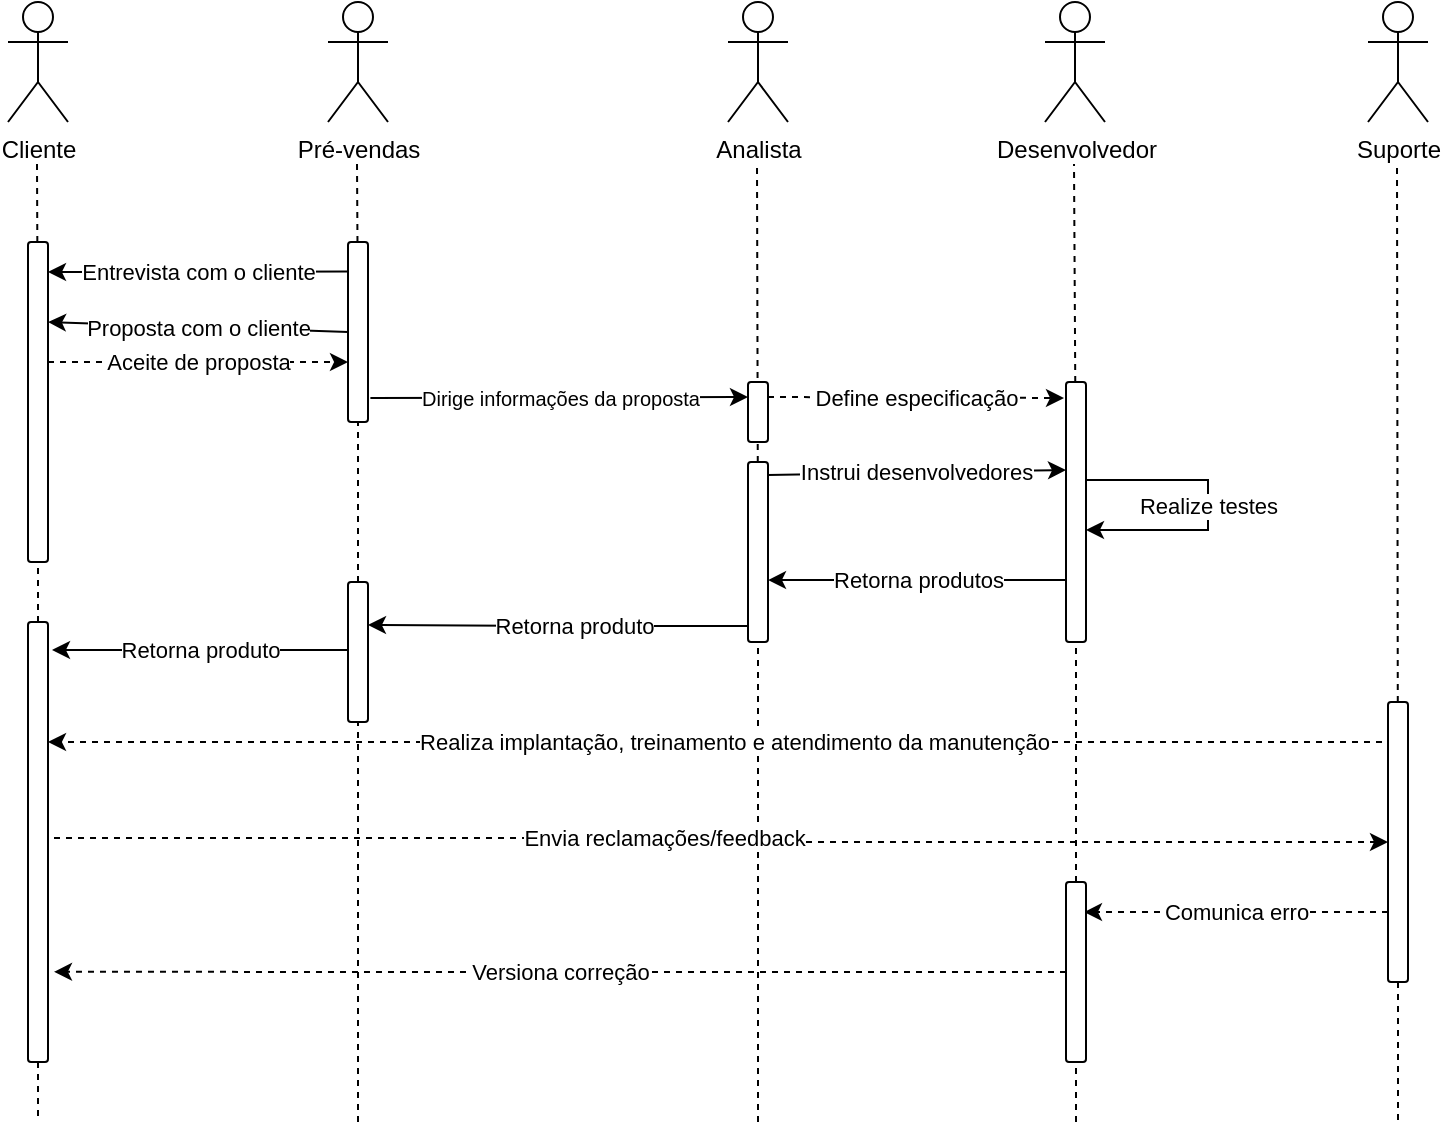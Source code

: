 <mxfile version="12.7.9"><diagram id="te0yLT845mTZDDTdTn28" name="Page-1"><mxGraphModel dx="1695" dy="433" grid="1" gridSize="10" guides="1" tooltips="1" connect="1" arrows="1" fold="1" page="1" pageScale="1" pageWidth="827" pageHeight="1169" math="0" shadow="0"><root><mxCell id="0"/><mxCell id="1" parent="0"/><mxCell id="G7lAKHQ2ZO3fPEMoKl1W-8" value="" style="endArrow=none;dashed=1;html=1;entryX=0.5;entryY=1;entryDx=0;entryDy=0;" parent="1" source="G7lAKHQ2ZO3fPEMoKl1W-29" edge="1"><mxGeometry width="50" height="50" relative="1" as="geometry"><mxPoint x="54.5" y="350" as="sourcePoint"/><mxPoint x="54.5" y="120" as="targetPoint"/></mxGeometry></mxCell><mxCell id="G7lAKHQ2ZO3fPEMoKl1W-12" value="Pré-vendas" style="shape=umlActor;verticalLabelPosition=bottom;labelBackgroundColor=#ffffff;verticalAlign=top;html=1;outlineConnect=0;" parent="1" vertex="1"><mxGeometry x="40" y="40" width="30" height="60" as="geometry"/></mxCell><mxCell id="G7lAKHQ2ZO3fPEMoKl1W-18" value="" style="endArrow=none;dashed=1;html=1;entryX=0.5;entryY=1;entryDx=0;entryDy=0;" parent="1" source="G7lAKHQ2ZO3fPEMoKl1W-41" edge="1"><mxGeometry width="50" height="50" relative="1" as="geometry"><mxPoint x="254.5" y="350" as="sourcePoint"/><mxPoint x="254.5" y="120" as="targetPoint"/></mxGeometry></mxCell><mxCell id="G7lAKHQ2ZO3fPEMoKl1W-19" value="Analista" style="shape=umlActor;verticalLabelPosition=bottom;labelBackgroundColor=#ffffff;verticalAlign=top;html=1;outlineConnect=0;" parent="1" vertex="1"><mxGeometry x="240" y="40" width="30" height="60" as="geometry"/></mxCell><mxCell id="G7lAKHQ2ZO3fPEMoKl1W-21" value="" style="endArrow=none;dashed=1;html=1;entryX=0.5;entryY=1;entryDx=0;entryDy=0;" parent="1" source="G7lAKHQ2ZO3fPEMoKl1W-38" edge="1"><mxGeometry width="50" height="50" relative="1" as="geometry"><mxPoint x="413" y="350" as="sourcePoint"/><mxPoint x="413" y="120" as="targetPoint"/></mxGeometry></mxCell><mxCell id="G7lAKHQ2ZO3fPEMoKl1W-22" value="Desenvolvedor" style="shape=umlActor;verticalLabelPosition=bottom;labelBackgroundColor=#ffffff;verticalAlign=top;html=1;outlineConnect=0;" parent="1" vertex="1"><mxGeometry x="398.5" y="40" width="30" height="60" as="geometry"/></mxCell><mxCell id="G7lAKHQ2ZO3fPEMoKl1W-23" value="" style="endArrow=none;dashed=1;html=1;entryX=0.5;entryY=1;entryDx=0;entryDy=0;" parent="1" edge="1" source="x3EZGURLfKybG_mAmyX3-17"><mxGeometry width="50" height="50" relative="1" as="geometry"><mxPoint x="575" y="500" as="sourcePoint"/><mxPoint x="574.5" y="120" as="targetPoint"/></mxGeometry></mxCell><mxCell id="G7lAKHQ2ZO3fPEMoKl1W-24" value="Suporte" style="shape=umlActor;verticalLabelPosition=bottom;labelBackgroundColor=#ffffff;verticalAlign=top;html=1;outlineConnect=0;" parent="1" vertex="1"><mxGeometry x="560" y="40" width="30" height="60" as="geometry"/></mxCell><mxCell id="G7lAKHQ2ZO3fPEMoKl1W-25" value="" style="endArrow=none;dashed=1;html=1;entryX=0.5;entryY=1;entryDx=0;entryDy=0;" parent="1" source="G7lAKHQ2ZO3fPEMoKl1W-32" edge="1"><mxGeometry width="50" height="50" relative="1" as="geometry"><mxPoint x="-105.5" y="350" as="sourcePoint"/><mxPoint x="-105.5" y="120" as="targetPoint"/></mxGeometry></mxCell><mxCell id="G7lAKHQ2ZO3fPEMoKl1W-26" value="Cliente" style="shape=umlActor;verticalLabelPosition=bottom;labelBackgroundColor=#ffffff;verticalAlign=top;html=1;outlineConnect=0;" parent="1" vertex="1"><mxGeometry x="-120" y="40" width="30" height="60" as="geometry"/></mxCell><mxCell id="G7lAKHQ2ZO3fPEMoKl1W-29" value="" style="rounded=1;whiteSpace=wrap;html=1;" parent="1" vertex="1"><mxGeometry x="50" y="160" width="10" height="90" as="geometry"/></mxCell><mxCell id="G7lAKHQ2ZO3fPEMoKl1W-30" value="" style="endArrow=none;dashed=1;html=1;entryX=0.5;entryY=1;entryDx=0;entryDy=0;" parent="1" target="G7lAKHQ2ZO3fPEMoKl1W-29" edge="1" source="x3EZGURLfKybG_mAmyX3-6"><mxGeometry width="50" height="50" relative="1" as="geometry"><mxPoint x="55" y="440" as="sourcePoint"/><mxPoint x="54.5" y="120" as="targetPoint"/></mxGeometry></mxCell><mxCell id="G7lAKHQ2ZO3fPEMoKl1W-31" value="Entrevista com o cliente" style="endArrow=classic;html=1;exitX=0;exitY=0.164;exitDx=0;exitDy=0;exitPerimeter=0;" parent="1" source="G7lAKHQ2ZO3fPEMoKl1W-29" edge="1"><mxGeometry width="50" height="50" relative="1" as="geometry"><mxPoint x="40" y="175" as="sourcePoint"/><mxPoint x="-100" y="175" as="targetPoint"/></mxGeometry></mxCell><mxCell id="G7lAKHQ2ZO3fPEMoKl1W-32" value="" style="rounded=1;whiteSpace=wrap;html=1;" parent="1" vertex="1"><mxGeometry x="-110" y="160" width="10" height="160" as="geometry"/></mxCell><mxCell id="G7lAKHQ2ZO3fPEMoKl1W-33" value="" style="endArrow=none;dashed=1;html=1;entryX=0.5;entryY=1;entryDx=0;entryDy=0;" parent="1" target="G7lAKHQ2ZO3fPEMoKl1W-32" edge="1" source="x3EZGURLfKybG_mAmyX3-13"><mxGeometry width="50" height="50" relative="1" as="geometry"><mxPoint x="-105" y="520" as="sourcePoint"/><mxPoint x="-105.5" y="120" as="targetPoint"/></mxGeometry></mxCell><mxCell id="G7lAKHQ2ZO3fPEMoKl1W-34" value="Proposta com o cliente" style="endArrow=classic;html=1;exitX=0;exitY=0.5;exitDx=0;exitDy=0;entryX=1;entryY=0.25;entryDx=0;entryDy=0;" parent="1" source="G7lAKHQ2ZO3fPEMoKl1W-29" target="G7lAKHQ2ZO3fPEMoKl1W-32" edge="1"><mxGeometry width="50" height="50" relative="1" as="geometry"><mxPoint x="260" y="210" as="sourcePoint"/><mxPoint x="310" y="160" as="targetPoint"/></mxGeometry></mxCell><mxCell id="G7lAKHQ2ZO3fPEMoKl1W-35" value="Aceite de proposta" style="endArrow=classic;html=1;dashed=1;" parent="1" edge="1"><mxGeometry width="50" height="50" relative="1" as="geometry"><mxPoint x="-100" y="220" as="sourcePoint"/><mxPoint x="50" y="220" as="targetPoint"/></mxGeometry></mxCell><mxCell id="G7lAKHQ2ZO3fPEMoKl1W-36" value="&lt;font size=&quot;1&quot;&gt;Dirige informações da proposta&lt;/font&gt;" style="endArrow=classic;html=1;exitX=1.12;exitY=0.867;exitDx=0;exitDy=0;entryX=0;entryY=0.25;entryDx=0;entryDy=0;exitPerimeter=0;" parent="1" source="G7lAKHQ2ZO3fPEMoKl1W-29" target="G7lAKHQ2ZO3fPEMoKl1W-37" edge="1"><mxGeometry width="50" height="50" relative="1" as="geometry"><mxPoint x="160" y="250" as="sourcePoint"/><mxPoint x="210" y="200" as="targetPoint"/></mxGeometry></mxCell><mxCell id="G7lAKHQ2ZO3fPEMoKl1W-37" value="" style="rounded=1;whiteSpace=wrap;html=1;" parent="1" vertex="1"><mxGeometry x="250" y="230" width="10" height="30" as="geometry"/></mxCell><mxCell id="x3EZGURLfKybG_mAmyX3-5" value="Retorna produtos" style="edgeStyle=orthogonalEdgeStyle;rounded=0;orthogonalLoop=1;jettySize=auto;html=1;exitX=0;exitY=0.5;exitDx=0;exitDy=0;entryX=1;entryY=0.667;entryDx=0;entryDy=0;entryPerimeter=0;" edge="1" parent="1"><mxGeometry relative="1" as="geometry"><mxPoint x="409" y="329" as="sourcePoint"/><mxPoint x="260" y="329.03" as="targetPoint"/></mxGeometry></mxCell><mxCell id="G7lAKHQ2ZO3fPEMoKl1W-38" value="" style="rounded=1;whiteSpace=wrap;html=1;" parent="1" vertex="1"><mxGeometry x="409" y="230" width="10" height="130" as="geometry"/></mxCell><mxCell id="G7lAKHQ2ZO3fPEMoKl1W-39" value="" style="endArrow=none;dashed=1;html=1;entryX=0.5;entryY=1;entryDx=0;entryDy=0;" parent="1" target="G7lAKHQ2ZO3fPEMoKl1W-38" edge="1" source="x3EZGURLfKybG_mAmyX3-30"><mxGeometry width="50" height="50" relative="1" as="geometry"><mxPoint x="414" y="620" as="sourcePoint"/><mxPoint x="413" y="120" as="targetPoint"/></mxGeometry></mxCell><mxCell id="G7lAKHQ2ZO3fPEMoKl1W-40" value="Define especificação" style="endArrow=classic;html=1;exitX=1;exitY=0.25;exitDx=0;exitDy=0;dashed=1;" parent="1" source="G7lAKHQ2ZO3fPEMoKl1W-37" edge="1"><mxGeometry width="50" height="50" relative="1" as="geometry"><mxPoint x="230" y="240" as="sourcePoint"/><mxPoint x="408" y="238" as="targetPoint"/></mxGeometry></mxCell><mxCell id="x3EZGURLfKybG_mAmyX3-12" value="Retorna produto" style="edgeStyle=orthogonalEdgeStyle;rounded=0;orthogonalLoop=1;jettySize=auto;html=1;exitX=0;exitY=0.75;exitDx=0;exitDy=0;entryX=1;entryY=0.25;entryDx=0;entryDy=0;" edge="1" parent="1"><mxGeometry relative="1" as="geometry"><mxPoint x="250" y="336.5" as="sourcePoint"/><mxPoint x="60" y="351.5" as="targetPoint"/><Array as="points"><mxPoint x="250" y="352"/><mxPoint x="155" y="352"/></Array></mxGeometry></mxCell><mxCell id="G7lAKHQ2ZO3fPEMoKl1W-41" value="" style="rounded=1;whiteSpace=wrap;html=1;" parent="1" vertex="1"><mxGeometry x="250" y="270" width="10" height="90" as="geometry"/></mxCell><mxCell id="G7lAKHQ2ZO3fPEMoKl1W-42" value="" style="endArrow=none;dashed=1;html=1;entryX=0.5;entryY=1;entryDx=0;entryDy=0;" parent="1" target="G7lAKHQ2ZO3fPEMoKl1W-41" edge="1"><mxGeometry width="50" height="50" relative="1" as="geometry"><mxPoint x="255" y="600" as="sourcePoint"/><mxPoint x="254.5" y="120" as="targetPoint"/></mxGeometry></mxCell><mxCell id="G7lAKHQ2ZO3fPEMoKl1W-43" value="Instrui desenvolvedores" style="endArrow=classic;html=1;exitX=1;exitY=0.25;exitDx=0;exitDy=0;entryX=0;entryY=0.5;entryDx=0;entryDy=0;" parent="1" edge="1"><mxGeometry width="50" height="50" relative="1" as="geometry"><mxPoint x="260" y="276.5" as="sourcePoint"/><mxPoint x="409" y="274" as="targetPoint"/></mxGeometry></mxCell><mxCell id="x3EZGURLfKybG_mAmyX3-3" value="Realize testes" style="edgeStyle=orthogonalEdgeStyle;rounded=0;orthogonalLoop=1;jettySize=auto;html=1;exitX=1;exitY=0.5;exitDx=0;exitDy=0;entryX=1;entryY=0.75;entryDx=0;entryDy=0;" edge="1" parent="1"><mxGeometry relative="1" as="geometry"><mxPoint x="419" y="279" as="sourcePoint"/><mxPoint x="419" y="304" as="targetPoint"/><Array as="points"><mxPoint x="480" y="279"/><mxPoint x="480" y="304"/></Array></mxGeometry></mxCell><mxCell id="x3EZGURLfKybG_mAmyX3-25" value="Retorna produto" style="edgeStyle=orthogonalEdgeStyle;rounded=0;orthogonalLoop=1;jettySize=auto;html=1;exitX=0;exitY=0.5;exitDx=0;exitDy=0;entryX=1.2;entryY=0.125;entryDx=0;entryDy=0;entryPerimeter=0;" edge="1" parent="1"><mxGeometry relative="1" as="geometry"><mxPoint x="50" y="364" as="sourcePoint"/><mxPoint x="-98" y="364" as="targetPoint"/></mxGeometry></mxCell><mxCell id="x3EZGURLfKybG_mAmyX3-6" value="" style="rounded=1;whiteSpace=wrap;html=1;" vertex="1" parent="1"><mxGeometry x="50" y="330" width="10" height="70" as="geometry"/></mxCell><mxCell id="x3EZGURLfKybG_mAmyX3-7" value="" style="endArrow=none;dashed=1;html=1;entryX=0.5;entryY=1;entryDx=0;entryDy=0;" edge="1" parent="1" target="x3EZGURLfKybG_mAmyX3-6"><mxGeometry width="50" height="50" relative="1" as="geometry"><mxPoint x="55" y="600" as="sourcePoint"/><mxPoint x="55" y="250" as="targetPoint"/></mxGeometry></mxCell><mxCell id="x3EZGURLfKybG_mAmyX3-29" value="Envia reclamações/feedback" style="edgeStyle=orthogonalEdgeStyle;rounded=0;orthogonalLoop=1;jettySize=auto;html=1;exitX=1;exitY=0.75;exitDx=0;exitDy=0;entryX=0;entryY=0.5;entryDx=0;entryDy=0;dashed=1;" edge="1" parent="1" source="x3EZGURLfKybG_mAmyX3-13" target="x3EZGURLfKybG_mAmyX3-17"><mxGeometry relative="1" as="geometry"><Array as="points"><mxPoint x="-100" y="458"/><mxPoint x="235" y="458"/><mxPoint x="235" y="460"/></Array></mxGeometry></mxCell><mxCell id="x3EZGURLfKybG_mAmyX3-13" value="" style="rounded=1;whiteSpace=wrap;html=1;" vertex="1" parent="1"><mxGeometry x="-110" y="350" width="10" height="220" as="geometry"/></mxCell><mxCell id="x3EZGURLfKybG_mAmyX3-14" value="" style="endArrow=none;dashed=1;html=1;exitX=0.5;exitY=1;exitDx=0;exitDy=0;" edge="1" parent="1" source="x3EZGURLfKybG_mAmyX3-13"><mxGeometry width="50" height="50" relative="1" as="geometry"><mxPoint x="-105" y="520" as="sourcePoint"/><mxPoint x="-105" y="600" as="targetPoint"/></mxGeometry></mxCell><mxCell id="x3EZGURLfKybG_mAmyX3-26" value="Realiza implantação, treinamento e atendimento da manutenção" style="edgeStyle=orthogonalEdgeStyle;rounded=0;orthogonalLoop=1;jettySize=auto;html=1;exitX=0;exitY=0.25;exitDx=0;exitDy=0;dashed=1;" edge="1" parent="1" source="x3EZGURLfKybG_mAmyX3-17"><mxGeometry relative="1" as="geometry"><mxPoint x="-100" y="410" as="targetPoint"/><Array as="points"><mxPoint x="570" y="410"/></Array></mxGeometry></mxCell><mxCell id="x3EZGURLfKybG_mAmyX3-32" value="Comunica erro" style="edgeStyle=orthogonalEdgeStyle;rounded=0;orthogonalLoop=1;jettySize=auto;html=1;exitX=0;exitY=0.75;exitDx=0;exitDy=0;entryX=0.9;entryY=0.167;entryDx=0;entryDy=0;entryPerimeter=0;dashed=1;" edge="1" parent="1" source="x3EZGURLfKybG_mAmyX3-17" target="x3EZGURLfKybG_mAmyX3-30"><mxGeometry relative="1" as="geometry"/></mxCell><mxCell id="x3EZGURLfKybG_mAmyX3-17" value="" style="rounded=1;whiteSpace=wrap;html=1;" vertex="1" parent="1"><mxGeometry x="570" y="390" width="10" height="140" as="geometry"/></mxCell><mxCell id="x3EZGURLfKybG_mAmyX3-18" value="" style="endArrow=none;dashed=1;html=1;" edge="1" parent="1"><mxGeometry width="50" height="50" relative="1" as="geometry"><mxPoint x="575" y="530" as="sourcePoint"/><mxPoint x="575" y="600" as="targetPoint"/></mxGeometry></mxCell><mxCell id="x3EZGURLfKybG_mAmyX3-34" value="Versiona correção" style="edgeStyle=orthogonalEdgeStyle;rounded=0;orthogonalLoop=1;jettySize=auto;html=1;exitX=0;exitY=0.5;exitDx=0;exitDy=0;entryX=1.3;entryY=0.795;entryDx=0;entryDy=0;entryPerimeter=0;dashed=1;" edge="1" parent="1" source="x3EZGURLfKybG_mAmyX3-30" target="x3EZGURLfKybG_mAmyX3-13"><mxGeometry relative="1" as="geometry"/></mxCell><mxCell id="x3EZGURLfKybG_mAmyX3-30" value="" style="rounded=1;whiteSpace=wrap;html=1;" vertex="1" parent="1"><mxGeometry x="409" y="480" width="10" height="90" as="geometry"/></mxCell><mxCell id="x3EZGURLfKybG_mAmyX3-31" value="" style="endArrow=none;dashed=1;html=1;entryX=0.5;entryY=1;entryDx=0;entryDy=0;" edge="1" parent="1" target="x3EZGURLfKybG_mAmyX3-30"><mxGeometry width="50" height="50" relative="1" as="geometry"><mxPoint x="414" y="600" as="sourcePoint"/><mxPoint x="414" y="360" as="targetPoint"/></mxGeometry></mxCell></root></mxGraphModel></diagram></mxfile>
